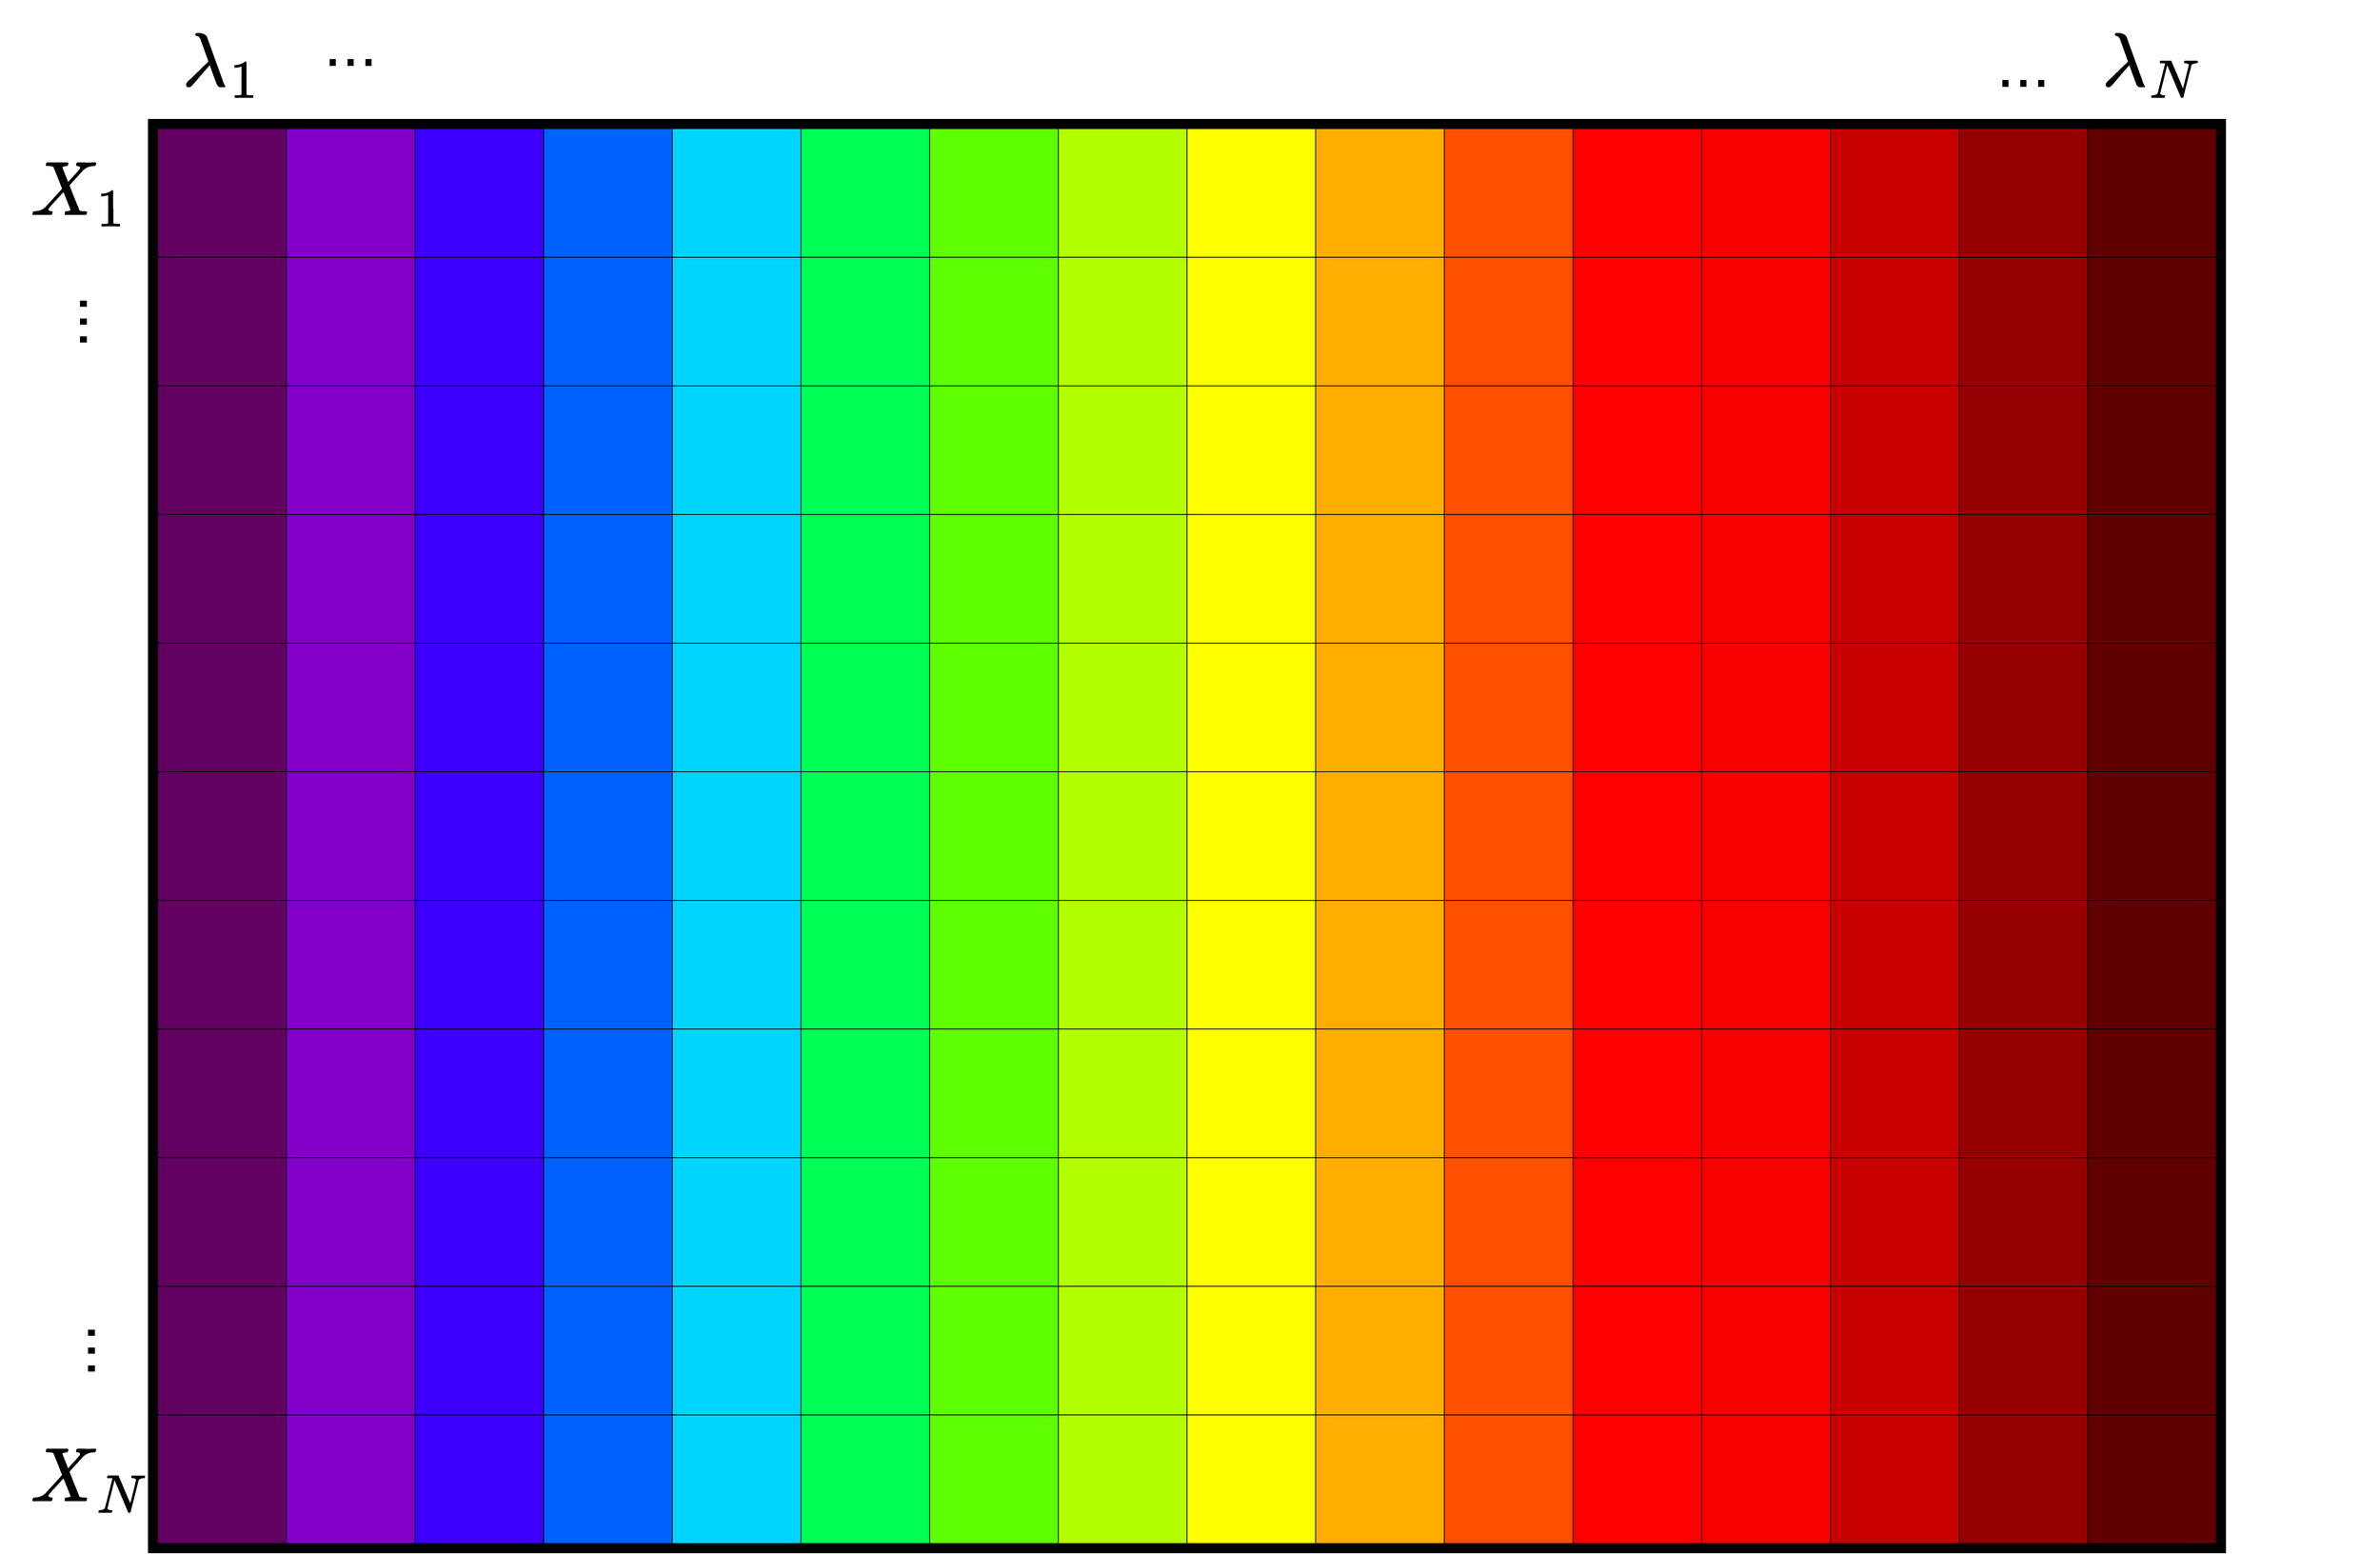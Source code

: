 <mxfile version="28.1.0">
  <diagram name="Page-1" id="X7lqn6tJ26aEgCtuEESt">
    <mxGraphModel dx="4415" dy="2998" grid="1" gridSize="10" guides="1" tooltips="1" connect="1" arrows="1" fold="1" page="1" pageScale="1" pageWidth="850" pageHeight="1100" math="1" shadow="0">
      <root>
        <mxCell id="0" />
        <mxCell id="1" parent="0" />
        <mxCell id="zXH4Re4gvu59KK98Dr5I-225" value="" style="rounded=0;whiteSpace=wrap;html=1;fillColor=none;strokeWidth=24;" parent="1" vertex="1">
          <mxGeometry width="2560" height="1760" as="geometry" />
        </mxCell>
        <mxCell id="zXH4Re4gvu59KK98Dr5I-1" value="" style="whiteSpace=wrap;html=1;aspect=fixed;fillColor=#610061;strokeColor=default;" parent="1" vertex="1">
          <mxGeometry width="160" height="160" as="geometry" />
        </mxCell>
        <mxCell id="zXH4Re4gvu59KK98Dr5I-2" value="" style="whiteSpace=wrap;html=1;aspect=fixed;fillColor=#8200C8;strokeColor=default;" parent="1" vertex="1">
          <mxGeometry x="160" width="160" height="160" as="geometry" />
        </mxCell>
        <mxCell id="zXH4Re4gvu59KK98Dr5I-3" value="" style="whiteSpace=wrap;html=1;aspect=fixed;fillColor=#3D00FF;strokeColor=default;" parent="1" vertex="1">
          <mxGeometry x="320" width="160" height="160" as="geometry" />
        </mxCell>
        <mxCell id="zXH4Re4gvu59KK98Dr5I-4" value="" style="whiteSpace=wrap;html=1;aspect=fixed;fillColor=#0061FF;strokeColor=default;" parent="1" vertex="1">
          <mxGeometry x="480" width="160" height="160" as="geometry" />
        </mxCell>
        <mxCell id="zXH4Re4gvu59KK98Dr5I-5" value="" style="whiteSpace=wrap;html=1;aspect=fixed;fillColor=#00D5FF;strokeColor=default;" parent="1" vertex="1">
          <mxGeometry x="640" width="160" height="160" as="geometry" />
        </mxCell>
        <mxCell id="zXH4Re4gvu59KK98Dr5I-6" value="" style="whiteSpace=wrap;html=1;aspect=fixed;fillColor=#00FF54;strokeColor=default;" parent="1" vertex="1">
          <mxGeometry x="800" width="160" height="160" as="geometry" />
        </mxCell>
        <mxCell id="zXH4Re4gvu59KK98Dr5I-7" value="" style="whiteSpace=wrap;html=1;aspect=fixed;fillColor=#5EFF00;strokeColor=default;" parent="1" vertex="1">
          <mxGeometry x="960" width="160" height="160" as="geometry" />
        </mxCell>
        <mxCell id="zXH4Re4gvu59KK98Dr5I-8" value="" style="whiteSpace=wrap;html=1;aspect=fixed;fillColor=#B3FF00;strokeColor=default;" parent="1" vertex="1">
          <mxGeometry x="1120" width="160" height="160" as="geometry" />
        </mxCell>
        <mxCell id="zXH4Re4gvu59KK98Dr5I-9" value="" style="whiteSpace=wrap;html=1;aspect=fixed;fillColor=#FFFF00;strokeColor=default;" parent="1" vertex="1">
          <mxGeometry x="1280" width="160" height="160" as="geometry" />
        </mxCell>
        <mxCell id="zXH4Re4gvu59KK98Dr5I-10" value="" style="whiteSpace=wrap;html=1;aspect=fixed;fillColor=#FFAD00;strokeColor=default;" parent="1" vertex="1">
          <mxGeometry x="1440" width="160" height="160" as="geometry" />
        </mxCell>
        <mxCell id="zXH4Re4gvu59KK98Dr5I-11" value="" style="whiteSpace=wrap;html=1;aspect=fixed;fillColor=#FF4F00;strokeColor=default;" parent="1" vertex="1">
          <mxGeometry x="1600" width="160" height="160" as="geometry" />
        </mxCell>
        <mxCell id="zXH4Re4gvu59KK98Dr5I-12" value="" style="whiteSpace=wrap;html=1;aspect=fixed;fillColor=#FF0000;strokeColor=default;" parent="1" vertex="1">
          <mxGeometry x="1760" width="160" height="160" as="geometry" />
        </mxCell>
        <mxCell id="zXH4Re4gvu59KK98Dr5I-13" value="" style="whiteSpace=wrap;html=1;aspect=fixed;fillColor=#F60000;strokeColor=default;" parent="1" vertex="1">
          <mxGeometry x="1920" width="160" height="160" as="geometry" />
        </mxCell>
        <mxCell id="zXH4Re4gvu59KK98Dr5I-14" value="" style="whiteSpace=wrap;html=1;aspect=fixed;fillColor=#C80000;strokeColor=default;" parent="1" vertex="1">
          <mxGeometry x="2080" width="160" height="160" as="geometry" />
        </mxCell>
        <mxCell id="zXH4Re4gvu59KK98Dr5I-15" value="" style="whiteSpace=wrap;html=1;aspect=fixed;fillColor=#970000;strokeColor=default;gradientColor=none;" parent="1" vertex="1">
          <mxGeometry x="2240" width="160" height="160" as="geometry" />
        </mxCell>
        <mxCell id="zXH4Re4gvu59KK98Dr5I-16" value="" style="whiteSpace=wrap;html=1;aspect=fixed;fillColor=#610000;strokeColor=default;" parent="1" vertex="1">
          <mxGeometry x="2400" width="160" height="160" as="geometry" />
        </mxCell>
        <mxCell id="zXH4Re4gvu59KK98Dr5I-49" value="" style="whiteSpace=wrap;html=1;aspect=fixed;fillColor=#610061;strokeColor=default;" parent="1" vertex="1">
          <mxGeometry y="160" width="160" height="160" as="geometry" />
        </mxCell>
        <mxCell id="zXH4Re4gvu59KK98Dr5I-50" value="" style="whiteSpace=wrap;html=1;aspect=fixed;fillColor=#8200C8;strokeColor=default;" parent="1" vertex="1">
          <mxGeometry x="160" y="160" width="160" height="160" as="geometry" />
        </mxCell>
        <mxCell id="zXH4Re4gvu59KK98Dr5I-51" value="" style="whiteSpace=wrap;html=1;aspect=fixed;fillColor=#3D00FF;strokeColor=default;" parent="1" vertex="1">
          <mxGeometry x="320" y="160" width="160" height="160" as="geometry" />
        </mxCell>
        <mxCell id="zXH4Re4gvu59KK98Dr5I-52" value="" style="whiteSpace=wrap;html=1;aspect=fixed;fillColor=#0061FF;strokeColor=default;" parent="1" vertex="1">
          <mxGeometry x="480" y="160" width="160" height="160" as="geometry" />
        </mxCell>
        <mxCell id="zXH4Re4gvu59KK98Dr5I-53" value="" style="whiteSpace=wrap;html=1;aspect=fixed;fillColor=#00D5FF;strokeColor=default;" parent="1" vertex="1">
          <mxGeometry x="640" y="160" width="160" height="160" as="geometry" />
        </mxCell>
        <mxCell id="zXH4Re4gvu59KK98Dr5I-54" value="" style="whiteSpace=wrap;html=1;aspect=fixed;fillColor=#00FF54;strokeColor=default;" parent="1" vertex="1">
          <mxGeometry x="800" y="160" width="160" height="160" as="geometry" />
        </mxCell>
        <mxCell id="zXH4Re4gvu59KK98Dr5I-55" value="" style="whiteSpace=wrap;html=1;aspect=fixed;fillColor=#5EFF00;strokeColor=default;" parent="1" vertex="1">
          <mxGeometry x="960" y="160" width="160" height="160" as="geometry" />
        </mxCell>
        <mxCell id="zXH4Re4gvu59KK98Dr5I-56" value="" style="whiteSpace=wrap;html=1;aspect=fixed;fillColor=#B3FF00;strokeColor=default;" parent="1" vertex="1">
          <mxGeometry x="1120" y="160" width="160" height="160" as="geometry" />
        </mxCell>
        <mxCell id="zXH4Re4gvu59KK98Dr5I-57" value="" style="whiteSpace=wrap;html=1;aspect=fixed;fillColor=#FFFF00;strokeColor=default;" parent="1" vertex="1">
          <mxGeometry x="1280" y="160" width="160" height="160" as="geometry" />
        </mxCell>
        <mxCell id="zXH4Re4gvu59KK98Dr5I-58" value="" style="whiteSpace=wrap;html=1;aspect=fixed;fillColor=#FFAD00;strokeColor=default;" parent="1" vertex="1">
          <mxGeometry x="1440" y="160" width="160" height="160" as="geometry" />
        </mxCell>
        <mxCell id="zXH4Re4gvu59KK98Dr5I-59" value="" style="whiteSpace=wrap;html=1;aspect=fixed;fillColor=#FF4F00;strokeColor=default;" parent="1" vertex="1">
          <mxGeometry x="1600" y="160" width="160" height="160" as="geometry" />
        </mxCell>
        <mxCell id="zXH4Re4gvu59KK98Dr5I-60" value="" style="whiteSpace=wrap;html=1;aspect=fixed;fillColor=#FF0000;strokeColor=default;" parent="1" vertex="1">
          <mxGeometry x="1760" y="160" width="160" height="160" as="geometry" />
        </mxCell>
        <mxCell id="zXH4Re4gvu59KK98Dr5I-61" value="" style="whiteSpace=wrap;html=1;aspect=fixed;fillColor=#F60000;strokeColor=default;" parent="1" vertex="1">
          <mxGeometry x="1920" y="160" width="160" height="160" as="geometry" />
        </mxCell>
        <mxCell id="zXH4Re4gvu59KK98Dr5I-62" value="" style="whiteSpace=wrap;html=1;aspect=fixed;fillColor=#C80000;strokeColor=default;" parent="1" vertex="1">
          <mxGeometry x="2080" y="160" width="160" height="160" as="geometry" />
        </mxCell>
        <mxCell id="zXH4Re4gvu59KK98Dr5I-63" value="" style="whiteSpace=wrap;html=1;aspect=fixed;fillColor=#970000;strokeColor=default;" parent="1" vertex="1">
          <mxGeometry x="2240" y="160" width="160" height="160" as="geometry" />
        </mxCell>
        <mxCell id="zXH4Re4gvu59KK98Dr5I-64" value="" style="whiteSpace=wrap;html=1;aspect=fixed;fillColor=#610000;strokeColor=default;" parent="1" vertex="1">
          <mxGeometry x="2400" y="160" width="160" height="160" as="geometry" />
        </mxCell>
        <mxCell id="zXH4Re4gvu59KK98Dr5I-65" value="" style="whiteSpace=wrap;html=1;aspect=fixed;fillColor=#610061;strokeColor=default;" parent="1" vertex="1">
          <mxGeometry y="320" width="160" height="160" as="geometry" />
        </mxCell>
        <mxCell id="zXH4Re4gvu59KK98Dr5I-66" value="" style="whiteSpace=wrap;html=1;aspect=fixed;fillColor=#8200C8;strokeColor=default;" parent="1" vertex="1">
          <mxGeometry x="160" y="320" width="160" height="160" as="geometry" />
        </mxCell>
        <mxCell id="zXH4Re4gvu59KK98Dr5I-67" value="" style="whiteSpace=wrap;html=1;aspect=fixed;fillColor=#3D00FF;strokeColor=default;" parent="1" vertex="1">
          <mxGeometry x="320" y="320" width="160" height="160" as="geometry" />
        </mxCell>
        <mxCell id="zXH4Re4gvu59KK98Dr5I-68" value="" style="whiteSpace=wrap;html=1;aspect=fixed;fillColor=#0061FF;strokeColor=default;" parent="1" vertex="1">
          <mxGeometry x="480" y="320" width="160" height="160" as="geometry" />
        </mxCell>
        <mxCell id="zXH4Re4gvu59KK98Dr5I-69" value="" style="whiteSpace=wrap;html=1;aspect=fixed;fillColor=#00D5FF;strokeColor=default;" parent="1" vertex="1">
          <mxGeometry x="640" y="320" width="160" height="160" as="geometry" />
        </mxCell>
        <mxCell id="zXH4Re4gvu59KK98Dr5I-70" value="" style="whiteSpace=wrap;html=1;aspect=fixed;fillColor=#00FF54;strokeColor=default;" parent="1" vertex="1">
          <mxGeometry x="800" y="320" width="160" height="160" as="geometry" />
        </mxCell>
        <mxCell id="zXH4Re4gvu59KK98Dr5I-71" value="" style="whiteSpace=wrap;html=1;aspect=fixed;fillColor=#5EFF00;strokeColor=default;" parent="1" vertex="1">
          <mxGeometry x="960" y="320" width="160" height="160" as="geometry" />
        </mxCell>
        <mxCell id="zXH4Re4gvu59KK98Dr5I-72" value="" style="whiteSpace=wrap;html=1;aspect=fixed;fillColor=#B3FF00;strokeColor=default;" parent="1" vertex="1">
          <mxGeometry x="1120" y="320" width="160" height="160" as="geometry" />
        </mxCell>
        <mxCell id="zXH4Re4gvu59KK98Dr5I-73" value="" style="whiteSpace=wrap;html=1;aspect=fixed;fillColor=#FFFF00;strokeColor=default;" parent="1" vertex="1">
          <mxGeometry x="1280" y="320" width="160" height="160" as="geometry" />
        </mxCell>
        <mxCell id="zXH4Re4gvu59KK98Dr5I-74" value="" style="whiteSpace=wrap;html=1;aspect=fixed;fillColor=#FFAD00;strokeColor=default;" parent="1" vertex="1">
          <mxGeometry x="1440" y="320" width="160" height="160" as="geometry" />
        </mxCell>
        <mxCell id="zXH4Re4gvu59KK98Dr5I-75" value="" style="whiteSpace=wrap;html=1;aspect=fixed;fillColor=#FF4F00;strokeColor=default;" parent="1" vertex="1">
          <mxGeometry x="1600" y="320" width="160" height="160" as="geometry" />
        </mxCell>
        <mxCell id="zXH4Re4gvu59KK98Dr5I-76" value="" style="whiteSpace=wrap;html=1;aspect=fixed;fillColor=#FF0000;strokeColor=default;" parent="1" vertex="1">
          <mxGeometry x="1760" y="320" width="160" height="160" as="geometry" />
        </mxCell>
        <mxCell id="zXH4Re4gvu59KK98Dr5I-77" value="" style="whiteSpace=wrap;html=1;aspect=fixed;fillColor=#F60000;strokeColor=default;" parent="1" vertex="1">
          <mxGeometry x="1920" y="320" width="160" height="160" as="geometry" />
        </mxCell>
        <mxCell id="zXH4Re4gvu59KK98Dr5I-78" value="" style="whiteSpace=wrap;html=1;aspect=fixed;fillColor=#C80000;strokeColor=default;" parent="1" vertex="1">
          <mxGeometry x="2080" y="320" width="160" height="160" as="geometry" />
        </mxCell>
        <mxCell id="zXH4Re4gvu59KK98Dr5I-79" value="" style="whiteSpace=wrap;html=1;aspect=fixed;fillColor=#970000;strokeColor=default;" parent="1" vertex="1">
          <mxGeometry x="2240" y="320" width="160" height="160" as="geometry" />
        </mxCell>
        <mxCell id="zXH4Re4gvu59KK98Dr5I-80" value="" style="whiteSpace=wrap;html=1;aspect=fixed;fillColor=#610000;strokeColor=default;" parent="1" vertex="1">
          <mxGeometry x="2400" y="320" width="160" height="160" as="geometry" />
        </mxCell>
        <mxCell id="zXH4Re4gvu59KK98Dr5I-81" value="" style="whiteSpace=wrap;html=1;aspect=fixed;fillColor=#610061;strokeColor=default;" parent="1" vertex="1">
          <mxGeometry y="480" width="160" height="160" as="geometry" />
        </mxCell>
        <mxCell id="zXH4Re4gvu59KK98Dr5I-82" value="" style="whiteSpace=wrap;html=1;aspect=fixed;fillColor=#8200C8;strokeColor=default;" parent="1" vertex="1">
          <mxGeometry x="160" y="480" width="160" height="160" as="geometry" />
        </mxCell>
        <mxCell id="zXH4Re4gvu59KK98Dr5I-83" value="" style="whiteSpace=wrap;html=1;aspect=fixed;fillColor=#3D00FF;strokeColor=default;" parent="1" vertex="1">
          <mxGeometry x="320" y="480" width="160" height="160" as="geometry" />
        </mxCell>
        <mxCell id="zXH4Re4gvu59KK98Dr5I-84" value="" style="whiteSpace=wrap;html=1;aspect=fixed;fillColor=#0061FF;strokeColor=default;" parent="1" vertex="1">
          <mxGeometry x="480" y="480" width="160" height="160" as="geometry" />
        </mxCell>
        <mxCell id="zXH4Re4gvu59KK98Dr5I-85" value="" style="whiteSpace=wrap;html=1;aspect=fixed;fillColor=#00D5FF;strokeColor=default;" parent="1" vertex="1">
          <mxGeometry x="640" y="480" width="160" height="160" as="geometry" />
        </mxCell>
        <mxCell id="zXH4Re4gvu59KK98Dr5I-86" value="" style="whiteSpace=wrap;html=1;aspect=fixed;fillColor=#00FF54;strokeColor=default;" parent="1" vertex="1">
          <mxGeometry x="800" y="480" width="160" height="160" as="geometry" />
        </mxCell>
        <mxCell id="zXH4Re4gvu59KK98Dr5I-87" value="" style="whiteSpace=wrap;html=1;aspect=fixed;fillColor=#5EFF00;strokeColor=default;" parent="1" vertex="1">
          <mxGeometry x="960" y="480" width="160" height="160" as="geometry" />
        </mxCell>
        <mxCell id="zXH4Re4gvu59KK98Dr5I-88" value="" style="whiteSpace=wrap;html=1;aspect=fixed;fillColor=#B3FF00;strokeColor=default;" parent="1" vertex="1">
          <mxGeometry x="1120" y="480" width="160" height="160" as="geometry" />
        </mxCell>
        <mxCell id="zXH4Re4gvu59KK98Dr5I-89" value="" style="whiteSpace=wrap;html=1;aspect=fixed;fillColor=#FFFF00;strokeColor=default;" parent="1" vertex="1">
          <mxGeometry x="1280" y="480" width="160" height="160" as="geometry" />
        </mxCell>
        <mxCell id="zXH4Re4gvu59KK98Dr5I-90" value="" style="whiteSpace=wrap;html=1;aspect=fixed;fillColor=#FFAD00;strokeColor=default;" parent="1" vertex="1">
          <mxGeometry x="1440" y="480" width="160" height="160" as="geometry" />
        </mxCell>
        <mxCell id="zXH4Re4gvu59KK98Dr5I-91" value="" style="whiteSpace=wrap;html=1;aspect=fixed;fillColor=#FF4F00;strokeColor=default;" parent="1" vertex="1">
          <mxGeometry x="1600" y="480" width="160" height="160" as="geometry" />
        </mxCell>
        <mxCell id="zXH4Re4gvu59KK98Dr5I-92" value="" style="whiteSpace=wrap;html=1;aspect=fixed;fillColor=#FF0000;strokeColor=default;" parent="1" vertex="1">
          <mxGeometry x="1760" y="480" width="160" height="160" as="geometry" />
        </mxCell>
        <mxCell id="zXH4Re4gvu59KK98Dr5I-93" value="" style="whiteSpace=wrap;html=1;aspect=fixed;fillColor=#F60000;strokeColor=default;" parent="1" vertex="1">
          <mxGeometry x="1920" y="480" width="160" height="160" as="geometry" />
        </mxCell>
        <mxCell id="zXH4Re4gvu59KK98Dr5I-94" value="" style="whiteSpace=wrap;html=1;aspect=fixed;fillColor=#C80000;strokeColor=default;" parent="1" vertex="1">
          <mxGeometry x="2080" y="480" width="160" height="160" as="geometry" />
        </mxCell>
        <mxCell id="zXH4Re4gvu59KK98Dr5I-95" value="" style="whiteSpace=wrap;html=1;aspect=fixed;fillColor=#970000;strokeColor=default;" parent="1" vertex="1">
          <mxGeometry x="2240" y="480" width="160" height="160" as="geometry" />
        </mxCell>
        <mxCell id="zXH4Re4gvu59KK98Dr5I-96" value="" style="whiteSpace=wrap;html=1;aspect=fixed;fillColor=#610000;strokeColor=default;" parent="1" vertex="1">
          <mxGeometry x="2400" y="480" width="160" height="160" as="geometry" />
        </mxCell>
        <mxCell id="zXH4Re4gvu59KK98Dr5I-97" value="" style="whiteSpace=wrap;html=1;aspect=fixed;fillColor=#610061;strokeColor=default;" parent="1" vertex="1">
          <mxGeometry y="640" width="160" height="160" as="geometry" />
        </mxCell>
        <mxCell id="zXH4Re4gvu59KK98Dr5I-98" value="" style="whiteSpace=wrap;html=1;aspect=fixed;fillColor=#8200C8;strokeColor=default;" parent="1" vertex="1">
          <mxGeometry x="160" y="640" width="160" height="160" as="geometry" />
        </mxCell>
        <mxCell id="zXH4Re4gvu59KK98Dr5I-99" value="" style="whiteSpace=wrap;html=1;aspect=fixed;fillColor=#3D00FF;strokeColor=default;" parent="1" vertex="1">
          <mxGeometry x="320" y="640" width="160" height="160" as="geometry" />
        </mxCell>
        <mxCell id="zXH4Re4gvu59KK98Dr5I-100" value="" style="whiteSpace=wrap;html=1;aspect=fixed;fillColor=#0061FF;strokeColor=default;" parent="1" vertex="1">
          <mxGeometry x="480" y="640" width="160" height="160" as="geometry" />
        </mxCell>
        <mxCell id="zXH4Re4gvu59KK98Dr5I-101" value="" style="whiteSpace=wrap;html=1;aspect=fixed;fillColor=#00D5FF;strokeColor=default;" parent="1" vertex="1">
          <mxGeometry x="640" y="640" width="160" height="160" as="geometry" />
        </mxCell>
        <mxCell id="zXH4Re4gvu59KK98Dr5I-102" value="" style="whiteSpace=wrap;html=1;aspect=fixed;fillColor=#00FF54;strokeColor=default;" parent="1" vertex="1">
          <mxGeometry x="800" y="640" width="160" height="160" as="geometry" />
        </mxCell>
        <mxCell id="zXH4Re4gvu59KK98Dr5I-103" value="" style="whiteSpace=wrap;html=1;aspect=fixed;fillColor=#5EFF00;strokeColor=default;" parent="1" vertex="1">
          <mxGeometry x="960" y="640" width="160" height="160" as="geometry" />
        </mxCell>
        <mxCell id="zXH4Re4gvu59KK98Dr5I-104" value="" style="whiteSpace=wrap;html=1;aspect=fixed;fillColor=#B3FF00;strokeColor=default;" parent="1" vertex="1">
          <mxGeometry x="1120" y="640" width="160" height="160" as="geometry" />
        </mxCell>
        <mxCell id="zXH4Re4gvu59KK98Dr5I-105" value="" style="whiteSpace=wrap;html=1;aspect=fixed;fillColor=#FFFF00;strokeColor=default;" parent="1" vertex="1">
          <mxGeometry x="1280" y="640" width="160" height="160" as="geometry" />
        </mxCell>
        <mxCell id="zXH4Re4gvu59KK98Dr5I-106" value="" style="whiteSpace=wrap;html=1;aspect=fixed;fillColor=#FFAD00;strokeColor=default;" parent="1" vertex="1">
          <mxGeometry x="1440" y="640" width="160" height="160" as="geometry" />
        </mxCell>
        <mxCell id="zXH4Re4gvu59KK98Dr5I-107" value="" style="whiteSpace=wrap;html=1;aspect=fixed;fillColor=#FF4F00;strokeColor=default;" parent="1" vertex="1">
          <mxGeometry x="1600" y="640" width="160" height="160" as="geometry" />
        </mxCell>
        <mxCell id="zXH4Re4gvu59KK98Dr5I-108" value="" style="whiteSpace=wrap;html=1;aspect=fixed;fillColor=#FF0000;strokeColor=default;" parent="1" vertex="1">
          <mxGeometry x="1760" y="640" width="160" height="160" as="geometry" />
        </mxCell>
        <mxCell id="zXH4Re4gvu59KK98Dr5I-109" value="" style="whiteSpace=wrap;html=1;aspect=fixed;fillColor=#F60000;strokeColor=default;" parent="1" vertex="1">
          <mxGeometry x="1920" y="640" width="160" height="160" as="geometry" />
        </mxCell>
        <mxCell id="zXH4Re4gvu59KK98Dr5I-110" value="" style="whiteSpace=wrap;html=1;aspect=fixed;fillColor=#C80000;strokeColor=default;" parent="1" vertex="1">
          <mxGeometry x="2080" y="640" width="160" height="160" as="geometry" />
        </mxCell>
        <mxCell id="zXH4Re4gvu59KK98Dr5I-111" value="" style="whiteSpace=wrap;html=1;aspect=fixed;fillColor=#970000;strokeColor=default;" parent="1" vertex="1">
          <mxGeometry x="2240" y="640" width="160" height="160" as="geometry" />
        </mxCell>
        <mxCell id="zXH4Re4gvu59KK98Dr5I-112" value="" style="whiteSpace=wrap;html=1;aspect=fixed;fillColor=#610000;strokeColor=default;" parent="1" vertex="1">
          <mxGeometry x="2400" y="640" width="160" height="160" as="geometry" />
        </mxCell>
        <mxCell id="zXH4Re4gvu59KK98Dr5I-113" value="" style="whiteSpace=wrap;html=1;aspect=fixed;fillColor=#610061;strokeColor=default;" parent="1" vertex="1">
          <mxGeometry y="800" width="160" height="160" as="geometry" />
        </mxCell>
        <mxCell id="zXH4Re4gvu59KK98Dr5I-114" value="" style="whiteSpace=wrap;html=1;aspect=fixed;fillColor=#8200C8;strokeColor=default;" parent="1" vertex="1">
          <mxGeometry x="160" y="800" width="160" height="160" as="geometry" />
        </mxCell>
        <mxCell id="zXH4Re4gvu59KK98Dr5I-115" value="" style="whiteSpace=wrap;html=1;aspect=fixed;fillColor=#3D00FF;strokeColor=default;" parent="1" vertex="1">
          <mxGeometry x="320" y="800" width="160" height="160" as="geometry" />
        </mxCell>
        <mxCell id="zXH4Re4gvu59KK98Dr5I-116" value="" style="whiteSpace=wrap;html=1;aspect=fixed;fillColor=#0061FF;strokeColor=default;" parent="1" vertex="1">
          <mxGeometry x="480" y="800" width="160" height="160" as="geometry" />
        </mxCell>
        <mxCell id="zXH4Re4gvu59KK98Dr5I-117" value="" style="whiteSpace=wrap;html=1;aspect=fixed;fillColor=#00D5FF;strokeColor=default;" parent="1" vertex="1">
          <mxGeometry x="640" y="800" width="160" height="160" as="geometry" />
        </mxCell>
        <mxCell id="zXH4Re4gvu59KK98Dr5I-118" value="" style="whiteSpace=wrap;html=1;aspect=fixed;fillColor=#00FF54;strokeColor=default;" parent="1" vertex="1">
          <mxGeometry x="800" y="800" width="160" height="160" as="geometry" />
        </mxCell>
        <mxCell id="zXH4Re4gvu59KK98Dr5I-119" value="" style="whiteSpace=wrap;html=1;aspect=fixed;fillColor=#5EFF00;strokeColor=default;" parent="1" vertex="1">
          <mxGeometry x="960" y="800" width="160" height="160" as="geometry" />
        </mxCell>
        <mxCell id="zXH4Re4gvu59KK98Dr5I-120" value="" style="whiteSpace=wrap;html=1;aspect=fixed;fillColor=#B3FF00;strokeColor=default;" parent="1" vertex="1">
          <mxGeometry x="1120" y="800" width="160" height="160" as="geometry" />
        </mxCell>
        <mxCell id="zXH4Re4gvu59KK98Dr5I-121" value="" style="whiteSpace=wrap;html=1;aspect=fixed;fillColor=#FFFF00;strokeColor=default;" parent="1" vertex="1">
          <mxGeometry x="1280" y="800" width="160" height="160" as="geometry" />
        </mxCell>
        <mxCell id="zXH4Re4gvu59KK98Dr5I-122" value="" style="whiteSpace=wrap;html=1;aspect=fixed;fillColor=#FFAD00;strokeColor=default;" parent="1" vertex="1">
          <mxGeometry x="1440" y="800" width="160" height="160" as="geometry" />
        </mxCell>
        <mxCell id="zXH4Re4gvu59KK98Dr5I-123" value="" style="whiteSpace=wrap;html=1;aspect=fixed;fillColor=#FF4F00;strokeColor=default;" parent="1" vertex="1">
          <mxGeometry x="1600" y="800" width="160" height="160" as="geometry" />
        </mxCell>
        <mxCell id="zXH4Re4gvu59KK98Dr5I-124" value="" style="whiteSpace=wrap;html=1;aspect=fixed;fillColor=#FF0000;strokeColor=default;" parent="1" vertex="1">
          <mxGeometry x="1760" y="800" width="160" height="160" as="geometry" />
        </mxCell>
        <mxCell id="zXH4Re4gvu59KK98Dr5I-125" value="" style="whiteSpace=wrap;html=1;aspect=fixed;fillColor=#F60000;strokeColor=default;" parent="1" vertex="1">
          <mxGeometry x="1920" y="800" width="160" height="160" as="geometry" />
        </mxCell>
        <mxCell id="zXH4Re4gvu59KK98Dr5I-126" value="" style="whiteSpace=wrap;html=1;aspect=fixed;fillColor=#C80000;strokeColor=default;" parent="1" vertex="1">
          <mxGeometry x="2080" y="800" width="160" height="160" as="geometry" />
        </mxCell>
        <mxCell id="zXH4Re4gvu59KK98Dr5I-127" value="" style="whiteSpace=wrap;html=1;aspect=fixed;fillColor=#970000;strokeColor=default;" parent="1" vertex="1">
          <mxGeometry x="2240" y="800" width="160" height="160" as="geometry" />
        </mxCell>
        <mxCell id="zXH4Re4gvu59KK98Dr5I-128" value="" style="whiteSpace=wrap;html=1;aspect=fixed;fillColor=#610000;strokeColor=default;" parent="1" vertex="1">
          <mxGeometry x="2400" y="800" width="160" height="160" as="geometry" />
        </mxCell>
        <mxCell id="zXH4Re4gvu59KK98Dr5I-129" value="" style="whiteSpace=wrap;html=1;aspect=fixed;fillColor=#610061;strokeColor=default;" parent="1" vertex="1">
          <mxGeometry y="960" width="160" height="160" as="geometry" />
        </mxCell>
        <mxCell id="zXH4Re4gvu59KK98Dr5I-130" value="" style="whiteSpace=wrap;html=1;aspect=fixed;fillColor=#8200C8;strokeColor=default;" parent="1" vertex="1">
          <mxGeometry x="160" y="960" width="160" height="160" as="geometry" />
        </mxCell>
        <mxCell id="zXH4Re4gvu59KK98Dr5I-131" value="" style="whiteSpace=wrap;html=1;aspect=fixed;fillColor=#3D00FF;strokeColor=default;" parent="1" vertex="1">
          <mxGeometry x="320" y="960" width="160" height="160" as="geometry" />
        </mxCell>
        <mxCell id="zXH4Re4gvu59KK98Dr5I-132" value="" style="whiteSpace=wrap;html=1;aspect=fixed;fillColor=#0061FF;strokeColor=default;" parent="1" vertex="1">
          <mxGeometry x="480" y="960" width="160" height="160" as="geometry" />
        </mxCell>
        <mxCell id="zXH4Re4gvu59KK98Dr5I-133" value="" style="whiteSpace=wrap;html=1;aspect=fixed;fillColor=#00D5FF;strokeColor=default;" parent="1" vertex="1">
          <mxGeometry x="640" y="960" width="160" height="160" as="geometry" />
        </mxCell>
        <mxCell id="zXH4Re4gvu59KK98Dr5I-134" value="" style="whiteSpace=wrap;html=1;aspect=fixed;fillColor=#00FF54;strokeColor=default;" parent="1" vertex="1">
          <mxGeometry x="800" y="960" width="160" height="160" as="geometry" />
        </mxCell>
        <mxCell id="zXH4Re4gvu59KK98Dr5I-135" value="" style="whiteSpace=wrap;html=1;aspect=fixed;fillColor=#5EFF00;strokeColor=default;" parent="1" vertex="1">
          <mxGeometry x="960" y="960" width="160" height="160" as="geometry" />
        </mxCell>
        <mxCell id="zXH4Re4gvu59KK98Dr5I-136" value="" style="whiteSpace=wrap;html=1;aspect=fixed;fillColor=#B3FF00;strokeColor=default;" parent="1" vertex="1">
          <mxGeometry x="1120" y="960" width="160" height="160" as="geometry" />
        </mxCell>
        <mxCell id="zXH4Re4gvu59KK98Dr5I-137" value="" style="whiteSpace=wrap;html=1;aspect=fixed;fillColor=#FFFF00;strokeColor=default;" parent="1" vertex="1">
          <mxGeometry x="1280" y="960" width="160" height="160" as="geometry" />
        </mxCell>
        <mxCell id="zXH4Re4gvu59KK98Dr5I-138" value="" style="whiteSpace=wrap;html=1;aspect=fixed;fillColor=#FFAD00;strokeColor=default;" parent="1" vertex="1">
          <mxGeometry x="1440" y="960" width="160" height="160" as="geometry" />
        </mxCell>
        <mxCell id="zXH4Re4gvu59KK98Dr5I-139" value="" style="whiteSpace=wrap;html=1;aspect=fixed;fillColor=#FF4F00;strokeColor=default;" parent="1" vertex="1">
          <mxGeometry x="1600" y="960" width="160" height="160" as="geometry" />
        </mxCell>
        <mxCell id="zXH4Re4gvu59KK98Dr5I-140" value="" style="whiteSpace=wrap;html=1;aspect=fixed;fillColor=#FF0000;strokeColor=default;" parent="1" vertex="1">
          <mxGeometry x="1760" y="960" width="160" height="160" as="geometry" />
        </mxCell>
        <mxCell id="zXH4Re4gvu59KK98Dr5I-141" value="" style="whiteSpace=wrap;html=1;aspect=fixed;fillColor=#F60000;strokeColor=default;" parent="1" vertex="1">
          <mxGeometry x="1920" y="960" width="160" height="160" as="geometry" />
        </mxCell>
        <mxCell id="zXH4Re4gvu59KK98Dr5I-142" value="" style="whiteSpace=wrap;html=1;aspect=fixed;fillColor=#C80000;strokeColor=default;" parent="1" vertex="1">
          <mxGeometry x="2080" y="960" width="160" height="160" as="geometry" />
        </mxCell>
        <mxCell id="zXH4Re4gvu59KK98Dr5I-143" value="" style="whiteSpace=wrap;html=1;aspect=fixed;fillColor=#970000;strokeColor=default;" parent="1" vertex="1">
          <mxGeometry x="2240" y="960" width="160" height="160" as="geometry" />
        </mxCell>
        <mxCell id="zXH4Re4gvu59KK98Dr5I-144" value="" style="whiteSpace=wrap;html=1;aspect=fixed;fillColor=#610000;strokeColor=default;" parent="1" vertex="1">
          <mxGeometry x="2400" y="960" width="160" height="160" as="geometry" />
        </mxCell>
        <mxCell id="zXH4Re4gvu59KK98Dr5I-145" value="" style="whiteSpace=wrap;html=1;aspect=fixed;fillColor=#610061;strokeColor=default;" parent="1" vertex="1">
          <mxGeometry y="1120" width="160" height="160" as="geometry" />
        </mxCell>
        <mxCell id="zXH4Re4gvu59KK98Dr5I-146" value="" style="whiteSpace=wrap;html=1;aspect=fixed;fillColor=#8200C8;strokeColor=default;" parent="1" vertex="1">
          <mxGeometry x="160" y="1120" width="160" height="160" as="geometry" />
        </mxCell>
        <mxCell id="zXH4Re4gvu59KK98Dr5I-147" value="" style="whiteSpace=wrap;html=1;aspect=fixed;fillColor=#3D00FF;strokeColor=default;" parent="1" vertex="1">
          <mxGeometry x="320" y="1120" width="160" height="160" as="geometry" />
        </mxCell>
        <mxCell id="zXH4Re4gvu59KK98Dr5I-148" value="" style="whiteSpace=wrap;html=1;aspect=fixed;fillColor=#0061FF;strokeColor=default;" parent="1" vertex="1">
          <mxGeometry x="480" y="1120" width="160" height="160" as="geometry" />
        </mxCell>
        <mxCell id="zXH4Re4gvu59KK98Dr5I-149" value="" style="whiteSpace=wrap;html=1;aspect=fixed;fillColor=#00D5FF;strokeColor=default;" parent="1" vertex="1">
          <mxGeometry x="640" y="1120" width="160" height="160" as="geometry" />
        </mxCell>
        <mxCell id="zXH4Re4gvu59KK98Dr5I-150" value="" style="whiteSpace=wrap;html=1;aspect=fixed;fillColor=#00FF54;strokeColor=default;" parent="1" vertex="1">
          <mxGeometry x="800" y="1120" width="160" height="160" as="geometry" />
        </mxCell>
        <mxCell id="zXH4Re4gvu59KK98Dr5I-151" value="" style="whiteSpace=wrap;html=1;aspect=fixed;fillColor=#5EFF00;strokeColor=default;" parent="1" vertex="1">
          <mxGeometry x="960" y="1120" width="160" height="160" as="geometry" />
        </mxCell>
        <mxCell id="zXH4Re4gvu59KK98Dr5I-152" value="" style="whiteSpace=wrap;html=1;aspect=fixed;fillColor=#B3FF00;strokeColor=default;" parent="1" vertex="1">
          <mxGeometry x="1120" y="1120" width="160" height="160" as="geometry" />
        </mxCell>
        <mxCell id="zXH4Re4gvu59KK98Dr5I-153" value="" style="whiteSpace=wrap;html=1;aspect=fixed;fillColor=#FFFF00;strokeColor=default;" parent="1" vertex="1">
          <mxGeometry x="1280" y="1120" width="160" height="160" as="geometry" />
        </mxCell>
        <mxCell id="zXH4Re4gvu59KK98Dr5I-154" value="" style="whiteSpace=wrap;html=1;aspect=fixed;fillColor=#FFAD00;strokeColor=default;" parent="1" vertex="1">
          <mxGeometry x="1440" y="1120" width="160" height="160" as="geometry" />
        </mxCell>
        <mxCell id="zXH4Re4gvu59KK98Dr5I-155" value="" style="whiteSpace=wrap;html=1;aspect=fixed;fillColor=#FF4F00;strokeColor=default;" parent="1" vertex="1">
          <mxGeometry x="1600" y="1120" width="160" height="160" as="geometry" />
        </mxCell>
        <mxCell id="zXH4Re4gvu59KK98Dr5I-156" value="" style="whiteSpace=wrap;html=1;aspect=fixed;fillColor=#FF0000;strokeColor=default;" parent="1" vertex="1">
          <mxGeometry x="1760" y="1120" width="160" height="160" as="geometry" />
        </mxCell>
        <mxCell id="zXH4Re4gvu59KK98Dr5I-157" value="" style="whiteSpace=wrap;html=1;aspect=fixed;fillColor=#F60000;strokeColor=default;" parent="1" vertex="1">
          <mxGeometry x="1920" y="1120" width="160" height="160" as="geometry" />
        </mxCell>
        <mxCell id="zXH4Re4gvu59KK98Dr5I-158" value="" style="whiteSpace=wrap;html=1;aspect=fixed;fillColor=#C80000;strokeColor=default;" parent="1" vertex="1">
          <mxGeometry x="2080" y="1120" width="160" height="160" as="geometry" />
        </mxCell>
        <mxCell id="zXH4Re4gvu59KK98Dr5I-159" value="" style="whiteSpace=wrap;html=1;aspect=fixed;fillColor=#970000;strokeColor=default;" parent="1" vertex="1">
          <mxGeometry x="2240" y="1120" width="160" height="160" as="geometry" />
        </mxCell>
        <mxCell id="zXH4Re4gvu59KK98Dr5I-160" value="" style="whiteSpace=wrap;html=1;aspect=fixed;fillColor=#610000;strokeColor=default;" parent="1" vertex="1">
          <mxGeometry x="2400" y="1120" width="160" height="160" as="geometry" />
        </mxCell>
        <mxCell id="zXH4Re4gvu59KK98Dr5I-161" value="" style="whiteSpace=wrap;html=1;aspect=fixed;fillColor=#610061;strokeColor=default;" parent="1" vertex="1">
          <mxGeometry y="1280" width="160" height="160" as="geometry" />
        </mxCell>
        <mxCell id="zXH4Re4gvu59KK98Dr5I-162" value="" style="whiteSpace=wrap;html=1;aspect=fixed;fillColor=#8200C8;strokeColor=default;" parent="1" vertex="1">
          <mxGeometry x="160" y="1280" width="160" height="160" as="geometry" />
        </mxCell>
        <mxCell id="zXH4Re4gvu59KK98Dr5I-163" value="" style="whiteSpace=wrap;html=1;aspect=fixed;fillColor=#3D00FF;strokeColor=default;" parent="1" vertex="1">
          <mxGeometry x="320" y="1280" width="160" height="160" as="geometry" />
        </mxCell>
        <mxCell id="zXH4Re4gvu59KK98Dr5I-164" value="" style="whiteSpace=wrap;html=1;aspect=fixed;fillColor=#0061FF;strokeColor=default;" parent="1" vertex="1">
          <mxGeometry x="480" y="1280" width="160" height="160" as="geometry" />
        </mxCell>
        <mxCell id="zXH4Re4gvu59KK98Dr5I-165" value="" style="whiteSpace=wrap;html=1;aspect=fixed;fillColor=#00D5FF;strokeColor=default;" parent="1" vertex="1">
          <mxGeometry x="640" y="1280" width="160" height="160" as="geometry" />
        </mxCell>
        <mxCell id="zXH4Re4gvu59KK98Dr5I-166" value="" style="whiteSpace=wrap;html=1;aspect=fixed;fillColor=#00FF54;strokeColor=default;" parent="1" vertex="1">
          <mxGeometry x="800" y="1280" width="160" height="160" as="geometry" />
        </mxCell>
        <mxCell id="zXH4Re4gvu59KK98Dr5I-167" value="" style="whiteSpace=wrap;html=1;aspect=fixed;fillColor=#5EFF00;strokeColor=default;" parent="1" vertex="1">
          <mxGeometry x="960" y="1280" width="160" height="160" as="geometry" />
        </mxCell>
        <mxCell id="zXH4Re4gvu59KK98Dr5I-168" value="" style="whiteSpace=wrap;html=1;aspect=fixed;fillColor=#B3FF00;strokeColor=default;" parent="1" vertex="1">
          <mxGeometry x="1120" y="1280" width="160" height="160" as="geometry" />
        </mxCell>
        <mxCell id="zXH4Re4gvu59KK98Dr5I-169" value="" style="whiteSpace=wrap;html=1;aspect=fixed;fillColor=#FFFF00;strokeColor=default;" parent="1" vertex="1">
          <mxGeometry x="1280" y="1280" width="160" height="160" as="geometry" />
        </mxCell>
        <mxCell id="zXH4Re4gvu59KK98Dr5I-170" value="" style="whiteSpace=wrap;html=1;aspect=fixed;fillColor=#FFAD00;strokeColor=default;" parent="1" vertex="1">
          <mxGeometry x="1440" y="1280" width="160" height="160" as="geometry" />
        </mxCell>
        <mxCell id="zXH4Re4gvu59KK98Dr5I-171" value="" style="whiteSpace=wrap;html=1;aspect=fixed;fillColor=#FF4F00;strokeColor=default;" parent="1" vertex="1">
          <mxGeometry x="1600" y="1280" width="160" height="160" as="geometry" />
        </mxCell>
        <mxCell id="zXH4Re4gvu59KK98Dr5I-172" value="" style="whiteSpace=wrap;html=1;aspect=fixed;fillColor=#FF0000;strokeColor=default;" parent="1" vertex="1">
          <mxGeometry x="1760" y="1280" width="160" height="160" as="geometry" />
        </mxCell>
        <mxCell id="zXH4Re4gvu59KK98Dr5I-173" value="" style="whiteSpace=wrap;html=1;aspect=fixed;fillColor=#F60000;strokeColor=default;" parent="1" vertex="1">
          <mxGeometry x="1920" y="1280" width="160" height="160" as="geometry" />
        </mxCell>
        <mxCell id="zXH4Re4gvu59KK98Dr5I-174" value="" style="whiteSpace=wrap;html=1;aspect=fixed;fillColor=#C80000;strokeColor=default;" parent="1" vertex="1">
          <mxGeometry x="2080" y="1280" width="160" height="160" as="geometry" />
        </mxCell>
        <mxCell id="zXH4Re4gvu59KK98Dr5I-175" value="" style="whiteSpace=wrap;html=1;aspect=fixed;fillColor=#970000;strokeColor=default;" parent="1" vertex="1">
          <mxGeometry x="2240" y="1280" width="160" height="160" as="geometry" />
        </mxCell>
        <mxCell id="zXH4Re4gvu59KK98Dr5I-176" value="" style="whiteSpace=wrap;html=1;aspect=fixed;fillColor=#610000;strokeColor=default;" parent="1" vertex="1">
          <mxGeometry x="2400" y="1280" width="160" height="160" as="geometry" />
        </mxCell>
        <mxCell id="zXH4Re4gvu59KK98Dr5I-177" value="" style="whiteSpace=wrap;html=1;aspect=fixed;fillColor=#610061;strokeColor=default;" parent="1" vertex="1">
          <mxGeometry y="1440" width="160" height="160" as="geometry" />
        </mxCell>
        <mxCell id="zXH4Re4gvu59KK98Dr5I-178" value="" style="whiteSpace=wrap;html=1;aspect=fixed;fillColor=#8200C8;strokeColor=default;" parent="1" vertex="1">
          <mxGeometry x="160" y="1440" width="160" height="160" as="geometry" />
        </mxCell>
        <mxCell id="zXH4Re4gvu59KK98Dr5I-179" value="" style="whiteSpace=wrap;html=1;aspect=fixed;fillColor=#3D00FF;strokeColor=default;" parent="1" vertex="1">
          <mxGeometry x="320" y="1440" width="160" height="160" as="geometry" />
        </mxCell>
        <mxCell id="zXH4Re4gvu59KK98Dr5I-180" value="" style="whiteSpace=wrap;html=1;aspect=fixed;fillColor=#0061FF;strokeColor=default;" parent="1" vertex="1">
          <mxGeometry x="480" y="1440" width="160" height="160" as="geometry" />
        </mxCell>
        <mxCell id="zXH4Re4gvu59KK98Dr5I-181" value="" style="whiteSpace=wrap;html=1;aspect=fixed;fillColor=#00D5FF;strokeColor=default;" parent="1" vertex="1">
          <mxGeometry x="640" y="1440" width="160" height="160" as="geometry" />
        </mxCell>
        <mxCell id="zXH4Re4gvu59KK98Dr5I-182" value="" style="whiteSpace=wrap;html=1;aspect=fixed;fillColor=#00FF54;strokeColor=default;" parent="1" vertex="1">
          <mxGeometry x="800" y="1440" width="160" height="160" as="geometry" />
        </mxCell>
        <mxCell id="zXH4Re4gvu59KK98Dr5I-183" value="" style="whiteSpace=wrap;html=1;aspect=fixed;fillColor=#5EFF00;strokeColor=default;" parent="1" vertex="1">
          <mxGeometry x="960" y="1440" width="160" height="160" as="geometry" />
        </mxCell>
        <mxCell id="zXH4Re4gvu59KK98Dr5I-184" value="" style="whiteSpace=wrap;html=1;aspect=fixed;fillColor=#B3FF00;strokeColor=default;" parent="1" vertex="1">
          <mxGeometry x="1120" y="1440" width="160" height="160" as="geometry" />
        </mxCell>
        <mxCell id="zXH4Re4gvu59KK98Dr5I-185" value="" style="whiteSpace=wrap;html=1;aspect=fixed;fillColor=#FFFF00;strokeColor=default;" parent="1" vertex="1">
          <mxGeometry x="1280" y="1440" width="160" height="160" as="geometry" />
        </mxCell>
        <mxCell id="zXH4Re4gvu59KK98Dr5I-186" value="" style="whiteSpace=wrap;html=1;aspect=fixed;fillColor=#FFAD00;strokeColor=default;" parent="1" vertex="1">
          <mxGeometry x="1440" y="1440" width="160" height="160" as="geometry" />
        </mxCell>
        <mxCell id="zXH4Re4gvu59KK98Dr5I-187" value="" style="whiteSpace=wrap;html=1;aspect=fixed;fillColor=#FF4F00;strokeColor=default;" parent="1" vertex="1">
          <mxGeometry x="1600" y="1440" width="160" height="160" as="geometry" />
        </mxCell>
        <mxCell id="zXH4Re4gvu59KK98Dr5I-188" value="" style="whiteSpace=wrap;html=1;aspect=fixed;fillColor=#FF0000;strokeColor=default;" parent="1" vertex="1">
          <mxGeometry x="1760" y="1440" width="160" height="160" as="geometry" />
        </mxCell>
        <mxCell id="zXH4Re4gvu59KK98Dr5I-189" value="" style="whiteSpace=wrap;html=1;aspect=fixed;fillColor=#F60000;strokeColor=default;" parent="1" vertex="1">
          <mxGeometry x="1920" y="1440" width="160" height="160" as="geometry" />
        </mxCell>
        <mxCell id="zXH4Re4gvu59KK98Dr5I-190" value="" style="whiteSpace=wrap;html=1;aspect=fixed;fillColor=#C80000;strokeColor=default;" parent="1" vertex="1">
          <mxGeometry x="2080" y="1440" width="160" height="160" as="geometry" />
        </mxCell>
        <mxCell id="zXH4Re4gvu59KK98Dr5I-191" value="" style="whiteSpace=wrap;html=1;aspect=fixed;fillColor=#970000;strokeColor=default;" parent="1" vertex="1">
          <mxGeometry x="2240" y="1440" width="160" height="160" as="geometry" />
        </mxCell>
        <mxCell id="zXH4Re4gvu59KK98Dr5I-192" value="" style="whiteSpace=wrap;html=1;aspect=fixed;fillColor=#610000;strokeColor=default;" parent="1" vertex="1">
          <mxGeometry x="2400" y="1440" width="160" height="160" as="geometry" />
        </mxCell>
        <mxCell id="zXH4Re4gvu59KK98Dr5I-193" value="" style="whiteSpace=wrap;html=1;aspect=fixed;fillColor=#610061;strokeColor=default;" parent="1" vertex="1">
          <mxGeometry y="1600" width="160" height="160" as="geometry" />
        </mxCell>
        <mxCell id="zXH4Re4gvu59KK98Dr5I-194" value="" style="whiteSpace=wrap;html=1;aspect=fixed;fillColor=#8200C8;strokeColor=default;" parent="1" vertex="1">
          <mxGeometry x="160" y="1600" width="160" height="160" as="geometry" />
        </mxCell>
        <mxCell id="zXH4Re4gvu59KK98Dr5I-195" value="" style="whiteSpace=wrap;html=1;aspect=fixed;fillColor=#3D00FF;strokeColor=default;" parent="1" vertex="1">
          <mxGeometry x="320" y="1600" width="160" height="160" as="geometry" />
        </mxCell>
        <mxCell id="zXH4Re4gvu59KK98Dr5I-196" value="" style="whiteSpace=wrap;html=1;aspect=fixed;fillColor=#0061FF;strokeColor=default;" parent="1" vertex="1">
          <mxGeometry x="480" y="1600" width="160" height="160" as="geometry" />
        </mxCell>
        <mxCell id="zXH4Re4gvu59KK98Dr5I-197" value="" style="whiteSpace=wrap;html=1;aspect=fixed;fillColor=#00D5FF;strokeColor=default;" parent="1" vertex="1">
          <mxGeometry x="640" y="1600" width="160" height="160" as="geometry" />
        </mxCell>
        <mxCell id="zXH4Re4gvu59KK98Dr5I-198" value="" style="whiteSpace=wrap;html=1;aspect=fixed;fillColor=#00FF54;strokeColor=default;" parent="1" vertex="1">
          <mxGeometry x="800" y="1600" width="160" height="160" as="geometry" />
        </mxCell>
        <mxCell id="zXH4Re4gvu59KK98Dr5I-199" value="" style="whiteSpace=wrap;html=1;aspect=fixed;fillColor=#5EFF00;strokeColor=default;" parent="1" vertex="1">
          <mxGeometry x="960" y="1600" width="160" height="160" as="geometry" />
        </mxCell>
        <mxCell id="zXH4Re4gvu59KK98Dr5I-200" value="" style="whiteSpace=wrap;html=1;aspect=fixed;fillColor=#B3FF00;strokeColor=default;" parent="1" vertex="1">
          <mxGeometry x="1120" y="1600" width="160" height="160" as="geometry" />
        </mxCell>
        <mxCell id="zXH4Re4gvu59KK98Dr5I-201" value="" style="whiteSpace=wrap;html=1;aspect=fixed;fillColor=#FFFF00;strokeColor=default;" parent="1" vertex="1">
          <mxGeometry x="1280" y="1600" width="160" height="160" as="geometry" />
        </mxCell>
        <mxCell id="zXH4Re4gvu59KK98Dr5I-202" value="" style="whiteSpace=wrap;html=1;aspect=fixed;fillColor=#FFAD00;strokeColor=default;" parent="1" vertex="1">
          <mxGeometry x="1440" y="1600" width="160" height="160" as="geometry" />
        </mxCell>
        <mxCell id="zXH4Re4gvu59KK98Dr5I-203" value="" style="whiteSpace=wrap;html=1;aspect=fixed;fillColor=#FF4F00;strokeColor=default;" parent="1" vertex="1">
          <mxGeometry x="1600" y="1600" width="160" height="160" as="geometry" />
        </mxCell>
        <mxCell id="zXH4Re4gvu59KK98Dr5I-204" value="" style="whiteSpace=wrap;html=1;aspect=fixed;fillColor=#FF0000;strokeColor=default;" parent="1" vertex="1">
          <mxGeometry x="1760" y="1600" width="160" height="160" as="geometry" />
        </mxCell>
        <mxCell id="zXH4Re4gvu59KK98Dr5I-205" value="" style="whiteSpace=wrap;html=1;aspect=fixed;fillColor=#F60000;strokeColor=default;" parent="1" vertex="1">
          <mxGeometry x="1920" y="1600" width="160" height="160" as="geometry" />
        </mxCell>
        <mxCell id="zXH4Re4gvu59KK98Dr5I-206" value="" style="whiteSpace=wrap;html=1;aspect=fixed;fillColor=#C80000;strokeColor=default;" parent="1" vertex="1">
          <mxGeometry x="2080" y="1600" width="160" height="160" as="geometry" />
        </mxCell>
        <mxCell id="zXH4Re4gvu59KK98Dr5I-207" value="" style="whiteSpace=wrap;html=1;aspect=fixed;fillColor=#970000;strokeColor=default;" parent="1" vertex="1">
          <mxGeometry x="2240" y="1600" width="160" height="160" as="geometry" />
        </mxCell>
        <mxCell id="zXH4Re4gvu59KK98Dr5I-208" value="" style="whiteSpace=wrap;html=1;aspect=fixed;fillColor=#610000;strokeColor=default;" parent="1" vertex="1">
          <mxGeometry x="2400" y="1600" width="160" height="160" as="geometry" />
        </mxCell>
        <mxCell id="zXH4Re4gvu59KK98Dr5I-228" value="&lt;font style=&quot;font-size: 80px;&quot;&gt;$$\lambda_1$$&lt;/font&gt;" style="text;html=1;align=center;verticalAlign=middle;whiteSpace=wrap;rounded=0;" parent="1" vertex="1">
          <mxGeometry y="-160" width="160" height="160" as="geometry" />
        </mxCell>
        <mxCell id="zXH4Re4gvu59KK98Dr5I-229" value="&lt;font style=&quot;font-size: 80px;&quot;&gt;...&lt;/font&gt;" style="text;html=1;align=center;verticalAlign=top;whiteSpace=wrap;rounded=0;" parent="1" vertex="1">
          <mxGeometry x="160" y="-160" width="160" height="160" as="geometry" />
        </mxCell>
        <mxCell id="zXH4Re4gvu59KK98Dr5I-230" value="&lt;font style=&quot;font-size: 80px;&quot;&gt;...&lt;/font&gt;" style="text;html=1;align=center;verticalAlign=middle;whiteSpace=wrap;rounded=0;" parent="1" vertex="1">
          <mxGeometry x="2240" y="-160" width="160" height="160" as="geometry" />
        </mxCell>
        <mxCell id="zXH4Re4gvu59KK98Dr5I-231" value="&lt;font style=&quot;font-size: 80px;&quot;&gt;$$\lambda_N$$&lt;/font&gt;" style="text;html=1;align=center;verticalAlign=middle;whiteSpace=wrap;rounded=0;" parent="1" vertex="1">
          <mxGeometry x="2400" y="-160" width="160" height="160" as="geometry" />
        </mxCell>
        <mxCell id="zXH4Re4gvu59KK98Dr5I-232" value="&lt;font style=&quot;font-size: 80px;&quot;&gt;$$X_1$$&lt;/font&gt;" style="text;html=1;align=left;verticalAlign=middle;whiteSpace=wrap;rounded=0;" parent="1" vertex="1">
          <mxGeometry x="-160" width="160" height="160" as="geometry" />
        </mxCell>
        <mxCell id="zXH4Re4gvu59KK98Dr5I-233" value="..." style="text;html=1;align=center;verticalAlign=top;whiteSpace=wrap;rounded=0;fontSize=80;horizontal=0;" parent="1" vertex="1">
          <mxGeometry x="-170" y="160" width="160" height="160" as="geometry" />
        </mxCell>
        <mxCell id="zXH4Re4gvu59KK98Dr5I-234" value="..." style="text;html=1;align=center;verticalAlign=top;whiteSpace=wrap;rounded=0;fontSize=80;horizontal=0;" parent="1" vertex="1">
          <mxGeometry x="-160" y="1440" width="160" height="160" as="geometry" />
        </mxCell>
        <mxCell id="zXH4Re4gvu59KK98Dr5I-235" value="&lt;font style=&quot;font-size: 80px;&quot;&gt;$$X_N$$&lt;/font&gt;" style="text;html=1;align=left;verticalAlign=middle;whiteSpace=wrap;rounded=0;" parent="1" vertex="1">
          <mxGeometry x="-160" y="1600" width="160" height="160" as="geometry" />
        </mxCell>
      </root>
    </mxGraphModel>
  </diagram>
</mxfile>
